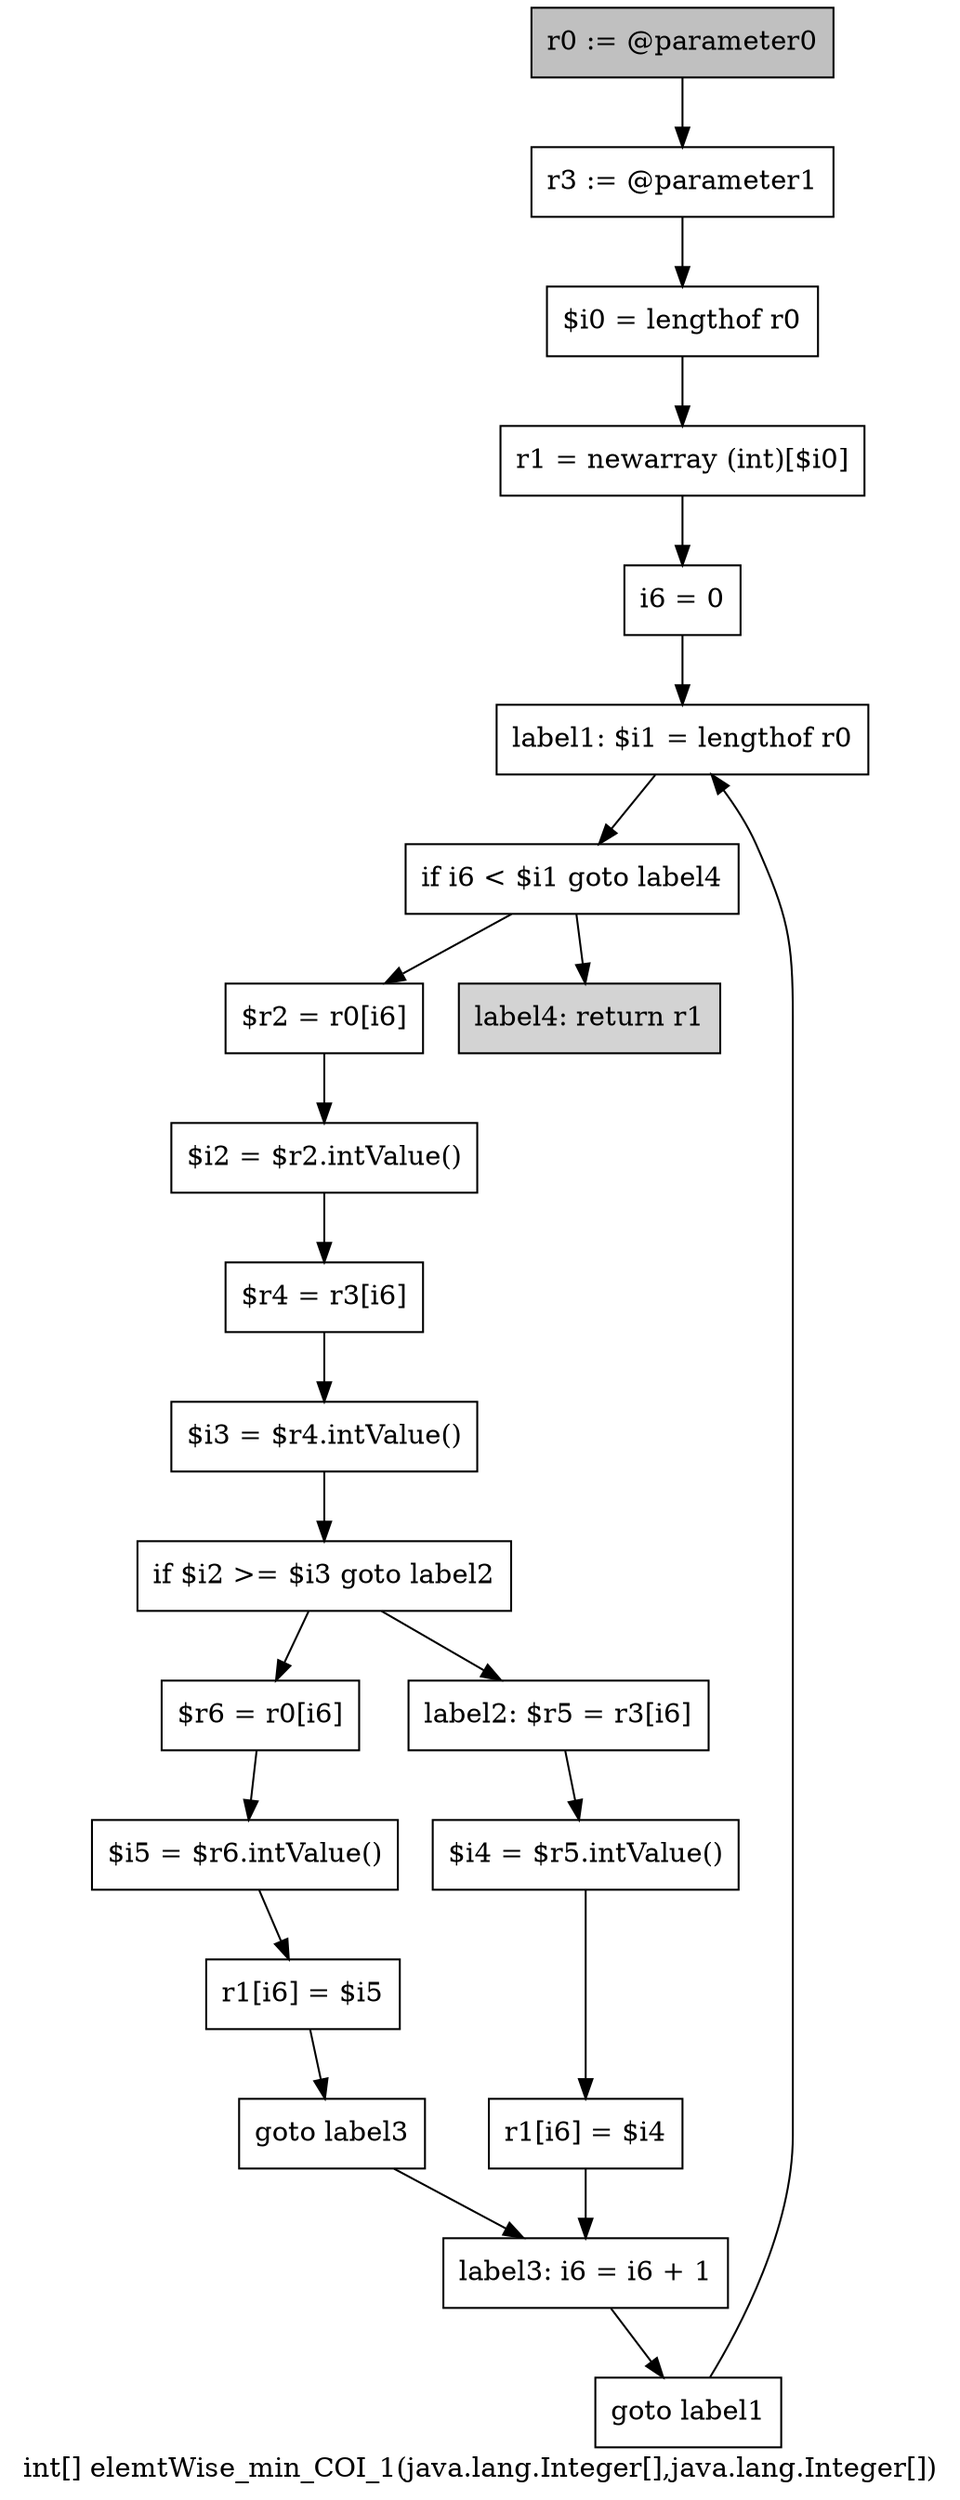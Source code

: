 digraph "int[] elemtWise_min_COI_1(java.lang.Integer[],java.lang.Integer[])" {
    label="int[] elemtWise_min_COI_1(java.lang.Integer[],java.lang.Integer[])";
    node [shape=box];
    "0" [style=filled,fillcolor=gray,label="r0 := @parameter0",];
    "1" [label="r3 := @parameter1",];
    "0"->"1";
    "2" [label="$i0 = lengthof r0",];
    "1"->"2";
    "3" [label="r1 = newarray (int)[$i0]",];
    "2"->"3";
    "4" [label="i6 = 0",];
    "3"->"4";
    "5" [label="label1: $i1 = lengthof r0",];
    "4"->"5";
    "6" [label="if i6 < $i1 goto label4",];
    "5"->"6";
    "7" [label="$r2 = r0[i6]",];
    "6"->"7";
    "21" [style=filled,fillcolor=lightgray,label="label4: return r1",];
    "6"->"21";
    "8" [label="$i2 = $r2.intValue()",];
    "7"->"8";
    "9" [label="$r4 = r3[i6]",];
    "8"->"9";
    "10" [label="$i3 = $r4.intValue()",];
    "9"->"10";
    "11" [label="if $i2 >= $i3 goto label2",];
    "10"->"11";
    "12" [label="$r6 = r0[i6]",];
    "11"->"12";
    "16" [label="label2: $r5 = r3[i6]",];
    "11"->"16";
    "13" [label="$i5 = $r6.intValue()",];
    "12"->"13";
    "14" [label="r1[i6] = $i5",];
    "13"->"14";
    "15" [label="goto label3",];
    "14"->"15";
    "19" [label="label3: i6 = i6 + 1",];
    "15"->"19";
    "17" [label="$i4 = $r5.intValue()",];
    "16"->"17";
    "18" [label="r1[i6] = $i4",];
    "17"->"18";
    "18"->"19";
    "20" [label="goto label1",];
    "19"->"20";
    "20"->"5";
}
